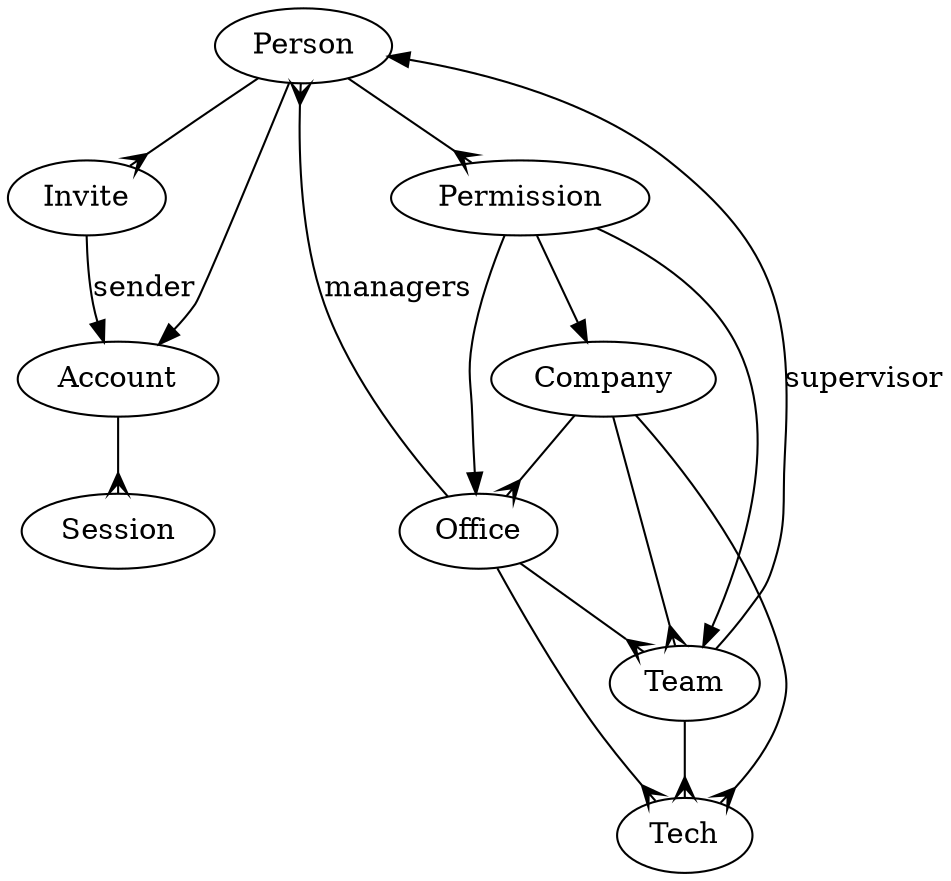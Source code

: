 digraph G {
  Person -> Account
  Person -> Invite[arrowhead=crow]
  Person -> Permission[arrowhead=crow]
  Invite -> Account[label=sender]
  Account -> Session[arrowhead=crow]
  Permission -> Company
  Permission -> Office
  Permission -> Team
  Company -> Office[arrowhead=crow]
  Company -> Team[arrowhead=crow]
  Company -> Tech[arrowhead=crow]
  Office -> Team[arrowhead=crow]
  Office -> Tech[arrowhead=crow]
  Office -> Person[arrowhead=crow,label=managers]
  Team -> Tech[arrowhead=crow]
  Team -> Person[label=supervisor]
}